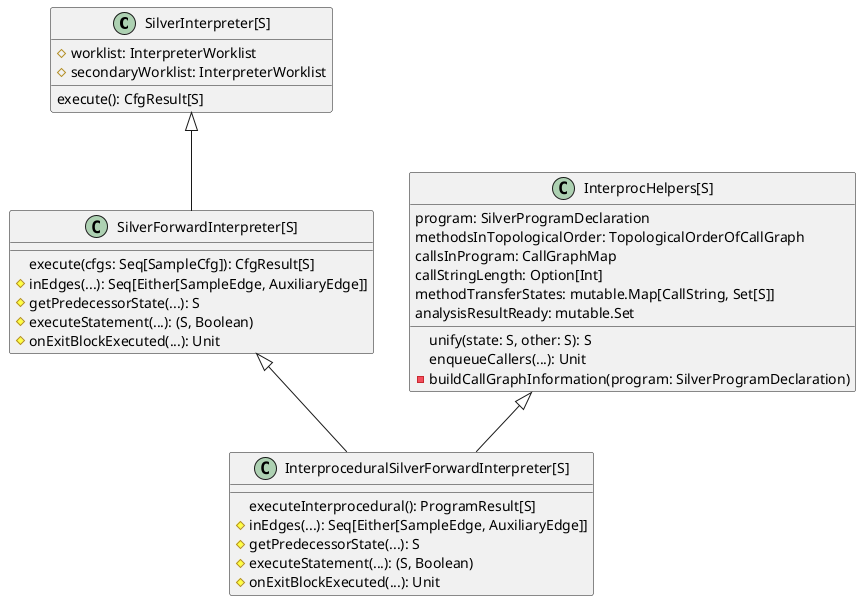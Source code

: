 @startuml

"SilverInterpreter[S]" <|-- "SilverForwardInterpreter[S]"

"SilverInterpreter[S]" : #worklist: InterpreterWorklist
"SilverInterpreter[S]" : #secondaryWorklist: InterpreterWorklist
"SilverInterpreter[S]" : execute(): CfgResult[S]

"SilverForwardInterpreter[S]" <|-- "InterproceduralSilverForwardInterpreter[S]"
"SilverForwardInterpreter[S]" : execute(cfgs: Seq[SampleCfg]): CfgResult[S]
"SilverForwardInterpreter[S]" : #inEdges(...): Seq[Either[SampleEdge, AuxiliaryEdge]]
"SilverForwardInterpreter[S]" : #getPredecessorState(...): S
"SilverForwardInterpreter[S]" : #executeStatement(...): (S, Boolean)
"SilverForwardInterpreter[S]" : #onExitBlockExecuted(...): Unit



"InterprocHelpers[S]" <|-- "InterproceduralSilverForwardInterpreter[S]"

"InterprocHelpers[S]" : program: SilverProgramDeclaration
"InterprocHelpers[S]" : methodsInTopologicalOrder: TopologicalOrderOfCallGraph
"InterprocHelpers[S]" : callsInProgram: CallGraphMap
"InterprocHelpers[S]" : callStringLength: Option[Int]
"InterprocHelpers[S]" : methodTransferStates: mutable.Map[CallString, Set[S]]
"InterprocHelpers[S]" : analysisResultReady: mutable.Set
"InterprocHelpers[S]" : unify(state: S, other: S): S
"InterprocHelpers[S]" : enqueueCallers(...): Unit
"InterprocHelpers[S]" : -buildCallGraphInformation(program: SilverProgramDeclaration)

"InterproceduralSilverForwardInterpreter[S]" : executeInterprocedural(): ProgramResult[S]
"InterproceduralSilverForwardInterpreter[S]" : #inEdges(...): Seq[Either[SampleEdge, AuxiliaryEdge]]
"InterproceduralSilverForwardInterpreter[S]" : #getPredecessorState(...): S
"InterproceduralSilverForwardInterpreter[S]" : #executeStatement(...): (S, Boolean)
"InterproceduralSilverForwardInterpreter[S]" : #onExitBlockExecuted(...): Unit

@enduml